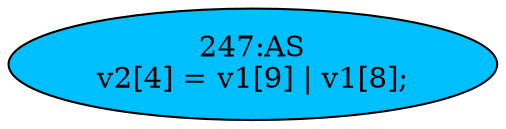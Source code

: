 strict digraph "" {
	node [label="\N"];
	"247:AS"	 [ast="<pyverilog.vparser.ast.Assign object at 0x7f40784bd810>",
		def_var="['v2']",
		fillcolor=deepskyblue,
		label="247:AS
v2[4] = v1[9] | v1[8];",
		statements="[]",
		style=filled,
		typ=Assign,
		use_var="['v1', 'v1']"];
}
